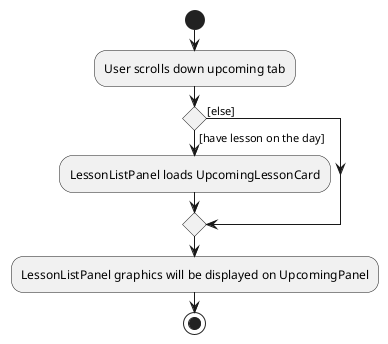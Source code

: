 @startuml
start
:User scrolls down upcoming tab;

'Since the beta syntax does not support placing the condition outside the
'diamond we place it as the true branch instead.

if () then ([have lesson on the day])
    :LessonListPanel loads UpcomingLessonCard;

else ([else])
endif
:LessonListPanel graphics will be displayed on UpcomingPanel;
stop
@enduml
